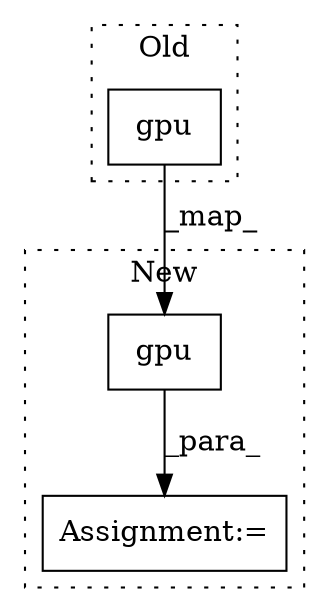 digraph G {
subgraph cluster0 {
1 [label="gpu" a="32" s="1478,1483" l="4,1" shape="box"];
label = "Old";
style="dotted";
}
subgraph cluster1 {
2 [label="gpu" a="32" s="1435,1440" l="4,1" shape="box"];
3 [label="Assignment:=" a="7" s="1415" l="14" shape="box"];
label = "New";
style="dotted";
}
1 -> 2 [label="_map_"];
2 -> 3 [label="_para_"];
}